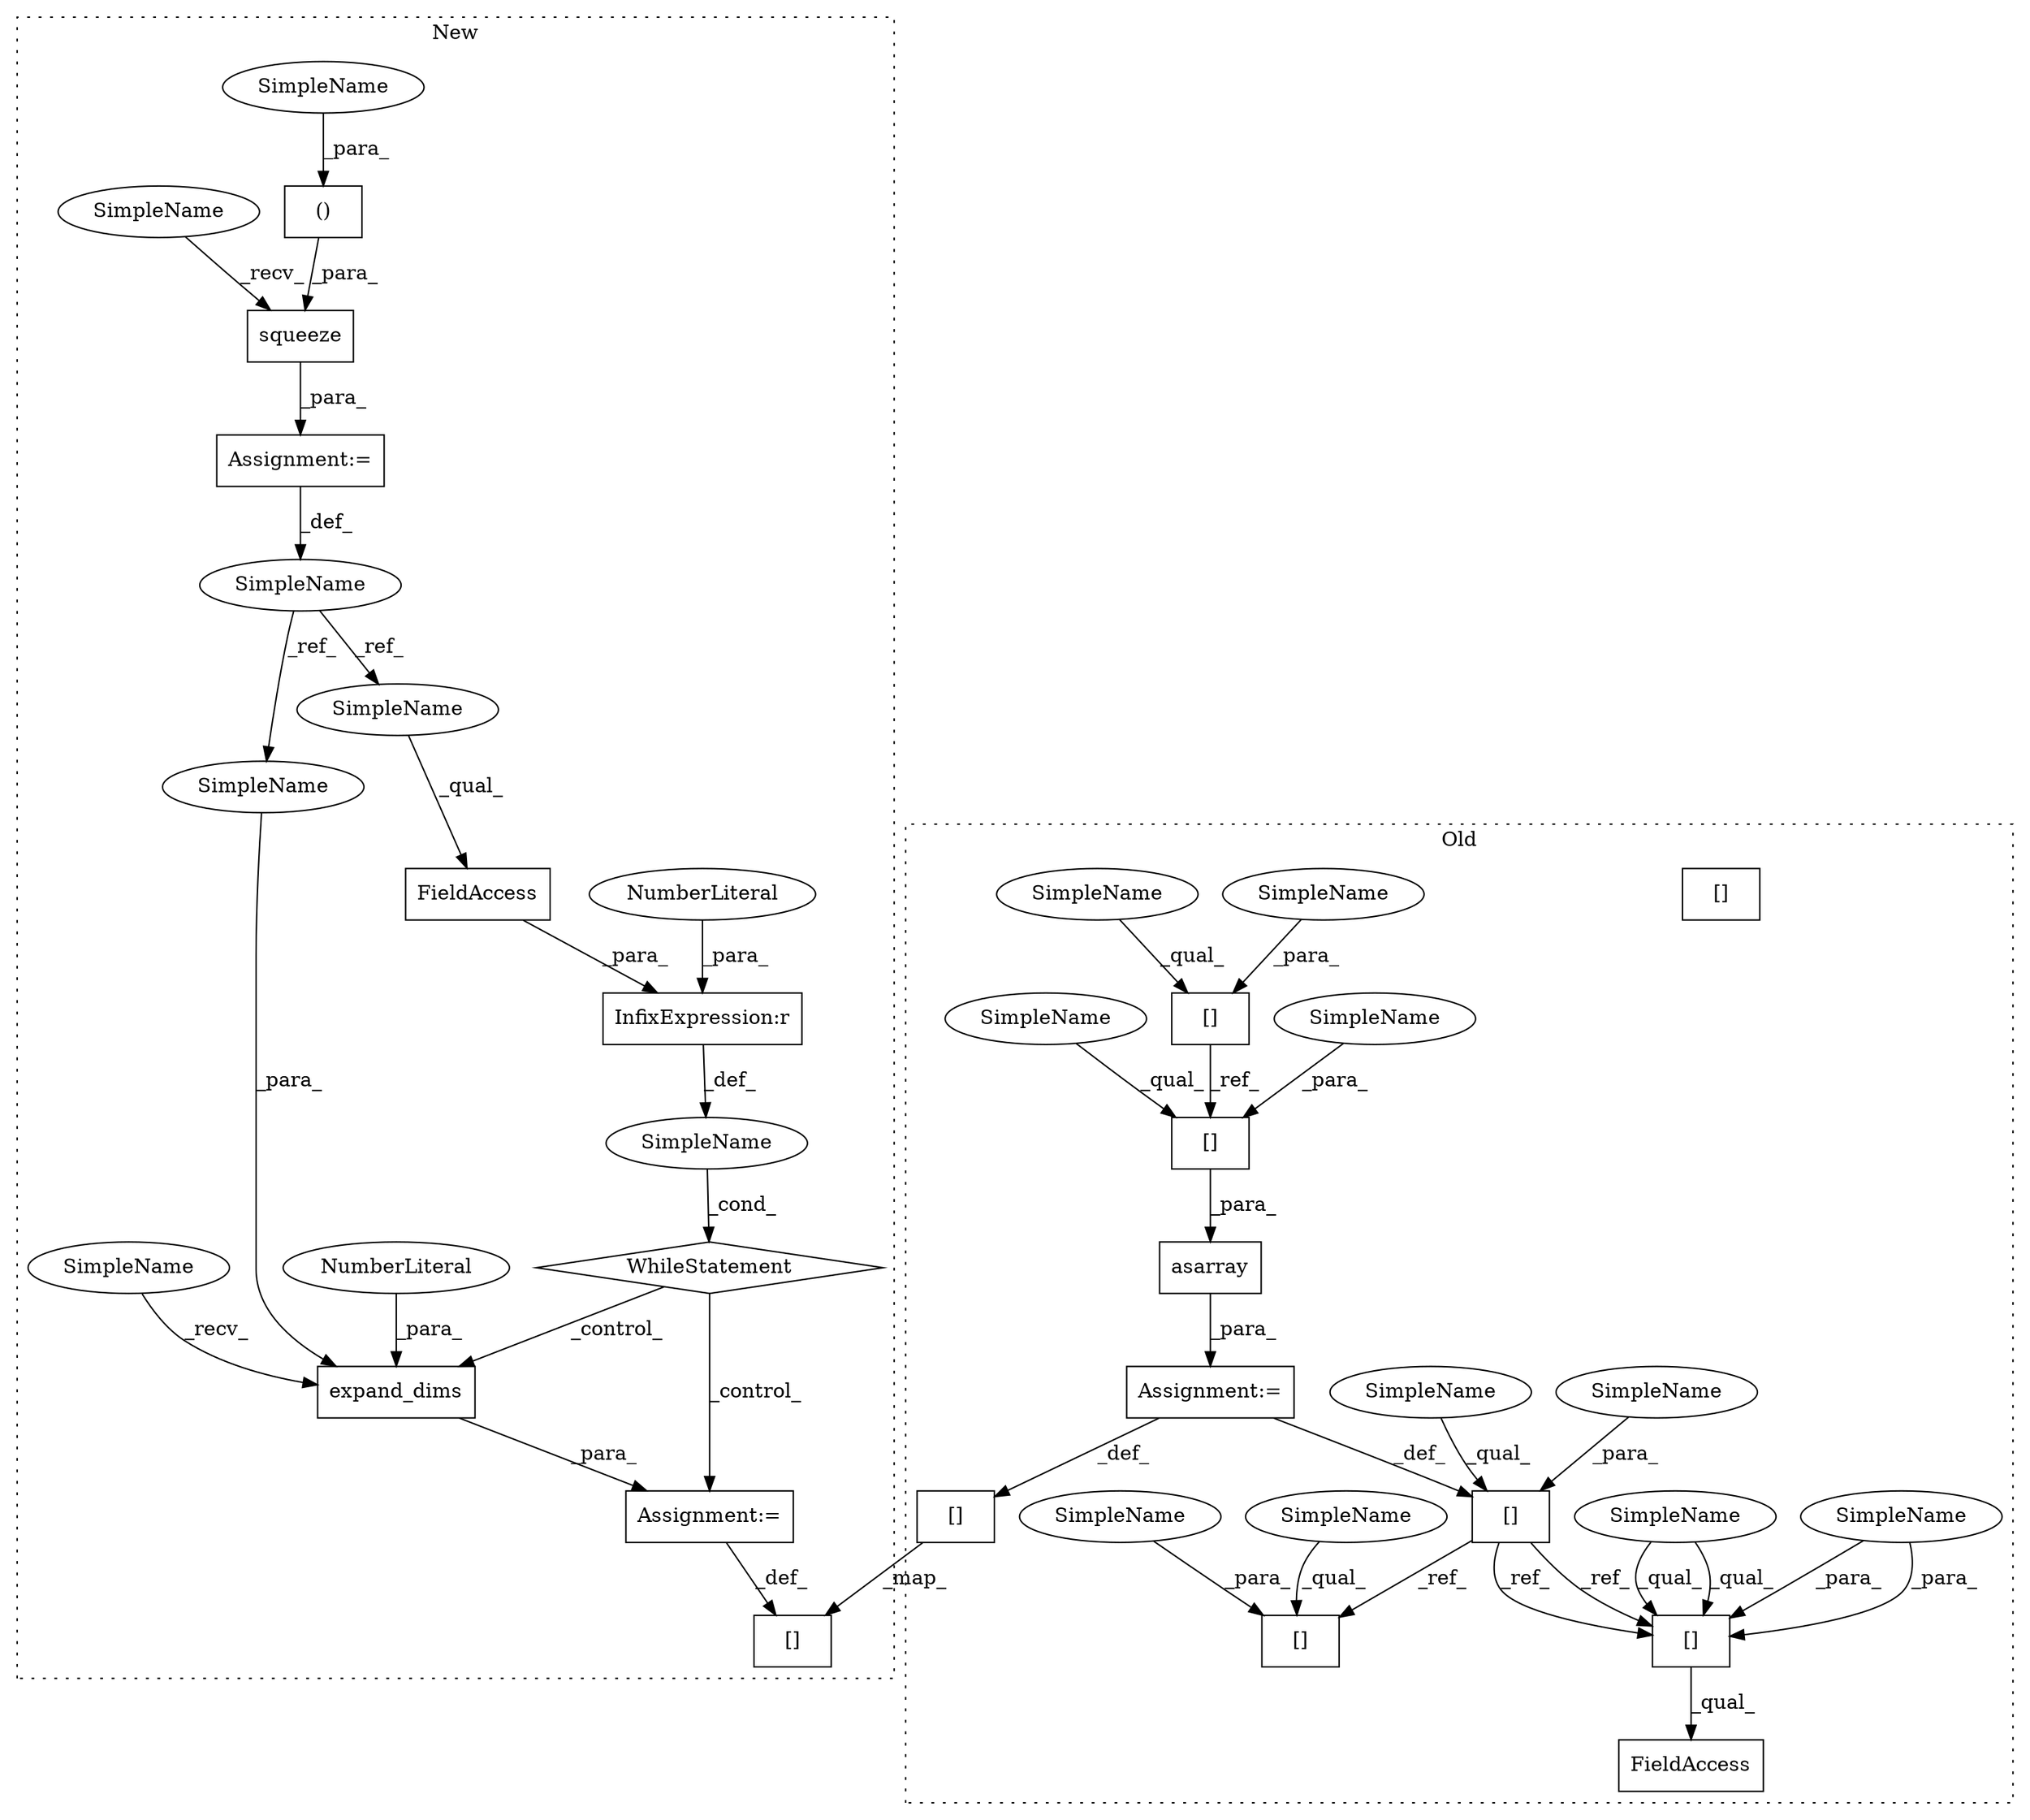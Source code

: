 digraph G {
subgraph cluster0 {
1 [label="[]" a="2" s="4741,4749" l="7,1" shape="box"];
11 [label="asarray" a="32" s="4825,4842" l="8,1" shape="box"];
13 [label="[]" a="2" s="5242,5256" l="13,1" shape="box"];
14 [label="[]" a="2" s="4809,4817" l="7,1" shape="box"];
15 [label="[]" a="2" s="4988,4996" l="7,1" shape="box"];
19 [label="FieldAccess" a="22" s="4988" l="15" shape="box"];
20 [label="[]" a="2" s="4896,4904" l="7,1" shape="box"];
21 [label="Assignment:=" a="7" s="4818" l="1" shape="box"];
22 [label="[]" a="2" s="4833,4841" l="7,1" shape="box"];
23 [label="SimpleName" a="42" s="4816" l="1" shape="ellipse"];
24 [label="SimpleName" a="42" s="4903" l="1" shape="ellipse"];
25 [label="SimpleName" a="42" s="4840" l="1" shape="ellipse"];
26 [label="SimpleName" a="42" s="4748" l="1" shape="ellipse"];
27 [label="SimpleName" a="42" s="4995" l="1" shape="ellipse"];
31 [label="[]" a="2" s="4988,4996" l="7,1" shape="box"];
32 [label="SimpleName" a="42" s="4741" l="6" shape="ellipse"];
33 [label="SimpleName" a="42" s="4988" l="6" shape="ellipse"];
34 [label="SimpleName" a="42" s="4809" l="6" shape="ellipse"];
35 [label="SimpleName" a="42" s="4833" l="6" shape="ellipse"];
36 [label="SimpleName" a="42" s="4896" l="6" shape="ellipse"];
label = "Old";
style="dotted";
}
subgraph cluster1 {
2 [label="WhileStatement" a="61" s="4869,4898" l="7,2" shape="diamond"];
3 [label="Assignment:=" a="7" s="4927" l="1" shape="box"];
4 [label="SimpleName" a="42" s="" l="" shape="ellipse"];
5 [label="InfixExpression:r" a="27" s="4893" l="3" shape="box"];
6 [label="NumberLiteral" a="34" s="4896" l="1" shape="ellipse"];
7 [label="FieldAccess" a="22" s="4877" l="16" shape="box"];
8 [label="()" a="106" s="4444" l="31" shape="box"];
9 [label="Assignment:=" a="7" s="4392" l="1" shape="box"];
10 [label="squeeze" a="32" s="4399,4478" l="8,1" shape="box"];
12 [label="[]" a="2" s="5476,5490" l="13,1" shape="box"];
16 [label="SimpleName" a="42" s="4381" l="11" shape="ellipse"];
17 [label="expand_dims" a="32" s="4934,4959" l="12,1" shape="box"];
18 [label="NumberLiteral" a="34" s="4958" l="1" shape="ellipse"];
28 [label="SimpleName" a="42" s="4877" l="11" shape="ellipse"];
29 [label="SimpleName" a="42" s="4946" l="11" shape="ellipse"];
30 [label="SimpleName" a="42" s="4444" l="8" shape="ellipse"];
37 [label="SimpleName" a="42" s="4393" l="5" shape="ellipse"];
38 [label="SimpleName" a="42" s="4928" l="5" shape="ellipse"];
label = "New";
style="dotted";
}
1 -> 22 [label="_ref_"];
2 -> 3 [label="_control_"];
2 -> 17 [label="_control_"];
3 -> 12 [label="_def_"];
4 -> 2 [label="_cond_"];
5 -> 4 [label="_def_"];
6 -> 5 [label="_para_"];
7 -> 5 [label="_para_"];
8 -> 10 [label="_para_"];
9 -> 16 [label="_def_"];
10 -> 9 [label="_para_"];
11 -> 21 [label="_para_"];
13 -> 12 [label="_map_"];
14 -> 31 [label="_ref_"];
14 -> 20 [label="_ref_"];
14 -> 31 [label="_ref_"];
16 -> 29 [label="_ref_"];
16 -> 28 [label="_ref_"];
17 -> 3 [label="_para_"];
18 -> 17 [label="_para_"];
21 -> 13 [label="_def_"];
21 -> 14 [label="_def_"];
22 -> 11 [label="_para_"];
23 -> 14 [label="_para_"];
24 -> 20 [label="_para_"];
25 -> 22 [label="_para_"];
26 -> 1 [label="_para_"];
27 -> 31 [label="_para_"];
27 -> 31 [label="_para_"];
28 -> 7 [label="_qual_"];
29 -> 17 [label="_para_"];
30 -> 8 [label="_para_"];
31 -> 19 [label="_qual_"];
32 -> 1 [label="_qual_"];
33 -> 31 [label="_qual_"];
33 -> 31 [label="_qual_"];
34 -> 14 [label="_qual_"];
35 -> 22 [label="_qual_"];
36 -> 20 [label="_qual_"];
37 -> 10 [label="_recv_"];
38 -> 17 [label="_recv_"];
}